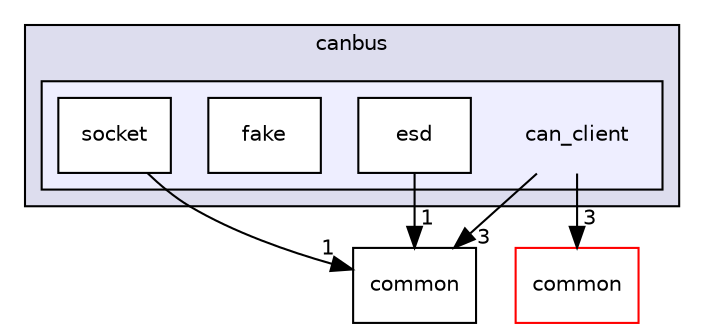 digraph "modules/drivers/canbus/can_client" {
  compound=true
  node [ fontsize="10", fontname="Helvetica"];
  edge [ labelfontsize="10", labelfontname="Helvetica"];
  subgraph clusterdir_6ac68ed414d44d6f54320351cbdbfd7b {
    graph [ bgcolor="#ddddee", pencolor="black", label="canbus" fontname="Helvetica", fontsize="10", URL="dir_6ac68ed414d44d6f54320351cbdbfd7b.html"]
  subgraph clusterdir_c2d7962d4ce0d329d56f66f204c70aab {
    graph [ bgcolor="#eeeeff", pencolor="black", label="" URL="dir_c2d7962d4ce0d329d56f66f204c70aab.html"];
    dir_c2d7962d4ce0d329d56f66f204c70aab [shape=plaintext label="can_client"];
    dir_a11e7db0e7ca72e93e3ffc0f2d7b3d5a [shape=box label="esd" color="black" fillcolor="white" style="filled" URL="dir_a11e7db0e7ca72e93e3ffc0f2d7b3d5a.html"];
    dir_ee47f0919be25b5ada16604d5ff20d32 [shape=box label="fake" color="black" fillcolor="white" style="filled" URL="dir_ee47f0919be25b5ada16604d5ff20d32.html"];
    dir_220b21bd29c187bc1ced92fe3c1bb1e4 [shape=box label="socket" color="black" fillcolor="white" style="filled" URL="dir_220b21bd29c187bc1ced92fe3c1bb1e4.html"];
  }
  }
  dir_89e2469f18c5e5da51766ec9b3e212fa [shape=box label="common" URL="dir_89e2469f18c5e5da51766ec9b3e212fa.html"];
  dir_9a5e51f49964887903df6eed98080585 [shape=box label="common" fillcolor="white" style="filled" color="red" URL="dir_9a5e51f49964887903df6eed98080585.html"];
  dir_220b21bd29c187bc1ced92fe3c1bb1e4->dir_89e2469f18c5e5da51766ec9b3e212fa [headlabel="1", labeldistance=1.5 headhref="dir_000099_000101.html"];
  dir_a11e7db0e7ca72e93e3ffc0f2d7b3d5a->dir_89e2469f18c5e5da51766ec9b3e212fa [headlabel="1", labeldistance=1.5 headhref="dir_000097_000101.html"];
  dir_c2d7962d4ce0d329d56f66f204c70aab->dir_89e2469f18c5e5da51766ec9b3e212fa [headlabel="3", labeldistance=1.5 headhref="dir_000096_000101.html"];
  dir_c2d7962d4ce0d329d56f66f204c70aab->dir_9a5e51f49964887903df6eed98080585 [headlabel="3", labeldistance=1.5 headhref="dir_000096_000050.html"];
}
